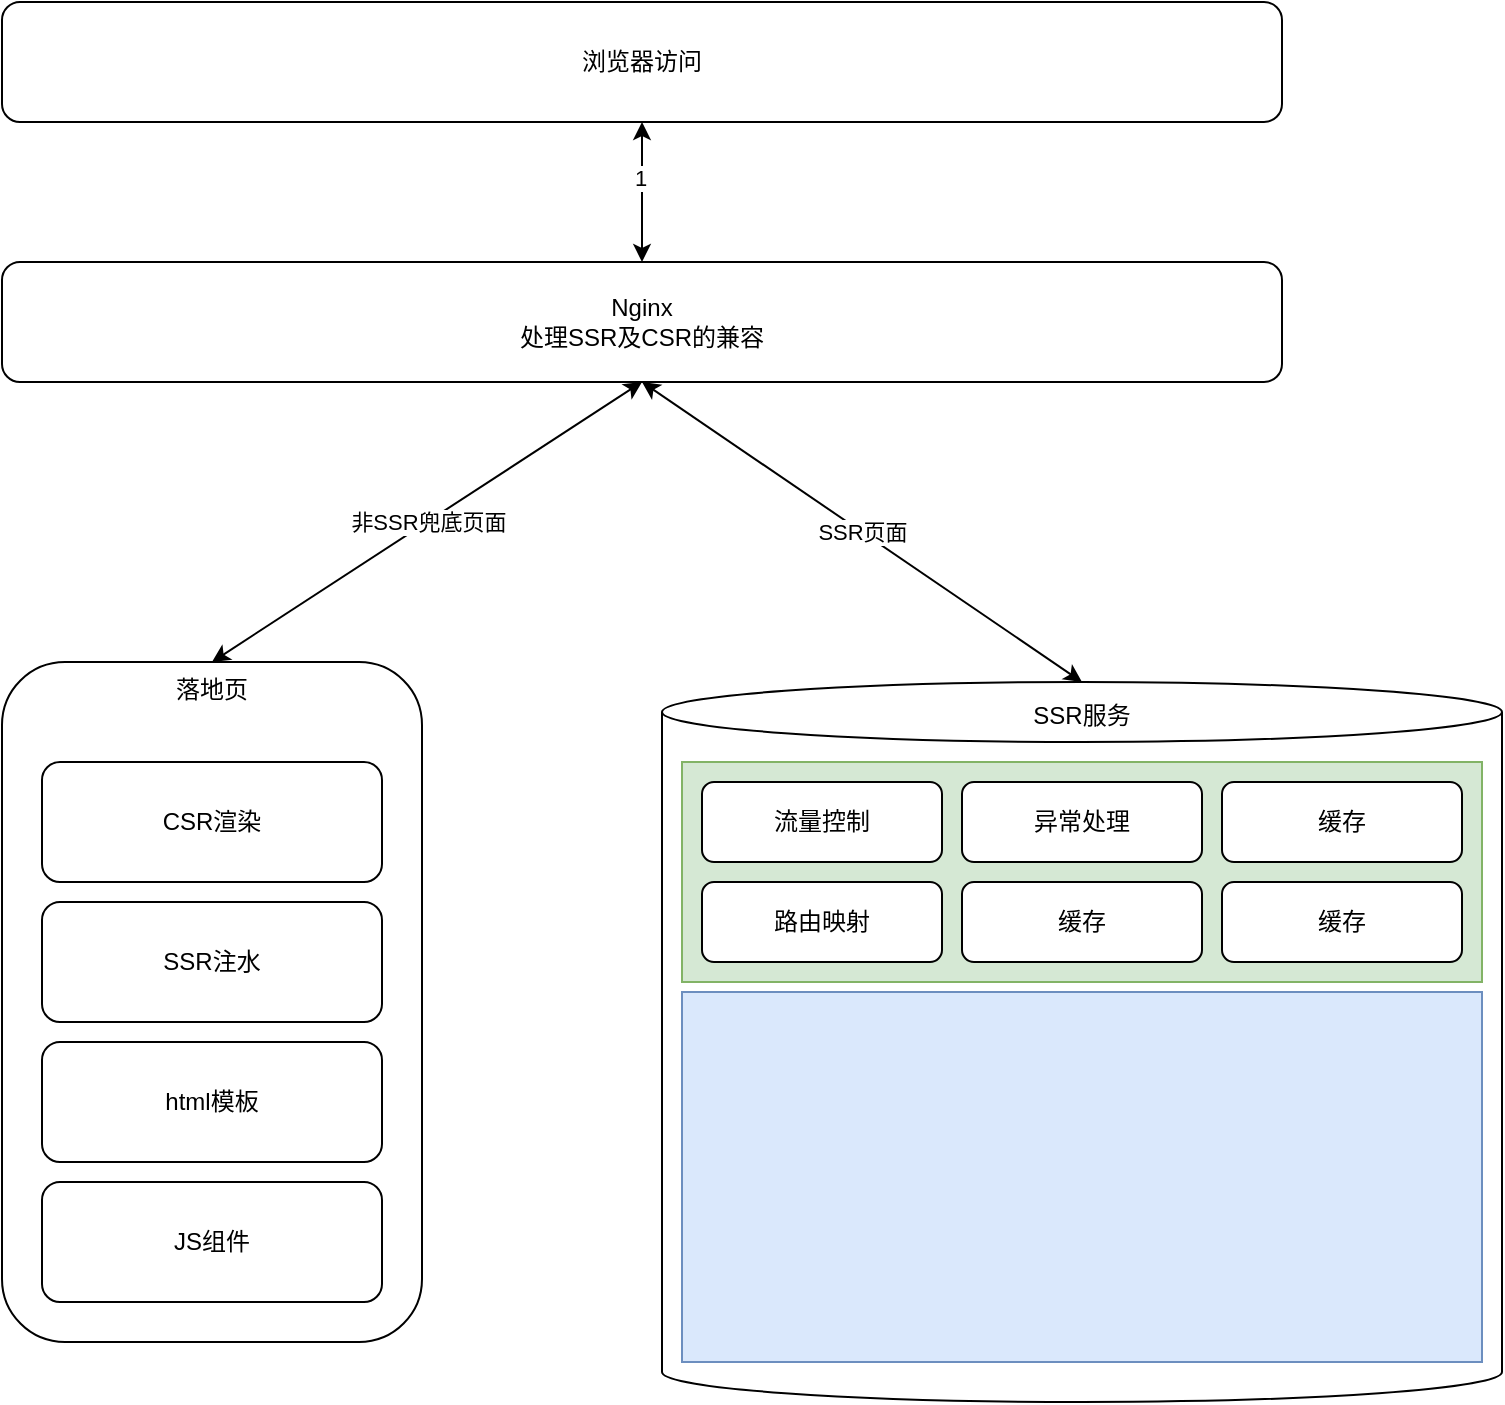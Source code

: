 <mxfile version="14.9.0" type="github">
  <diagram id="9-yt2hhoGuYzhfhXb_vu" name="Page-1">
    <mxGraphModel dx="1113" dy="760" grid="1" gridSize="10" guides="1" tooltips="1" connect="1" arrows="1" fold="1" page="1" pageScale="1" pageWidth="827" pageHeight="1169" math="0" shadow="0">
      <root>
        <mxCell id="0" />
        <mxCell id="1" parent="0" />
        <mxCell id="-KOCO0Kwgw4JrJA6LpJA-1" value="Nginx&lt;br&gt;处理SSR及CSR的兼容" style="rounded=1;whiteSpace=wrap;html=1;" vertex="1" parent="1">
          <mxGeometry x="40" y="150" width="640" height="60" as="geometry" />
        </mxCell>
        <mxCell id="-KOCO0Kwgw4JrJA6LpJA-2" value="落地页" style="rounded=1;whiteSpace=wrap;html=1;horizontal=1;verticalAlign=top;" vertex="1" parent="1">
          <mxGeometry x="40" y="350" width="210" height="340" as="geometry" />
        </mxCell>
        <mxCell id="-KOCO0Kwgw4JrJA6LpJA-10" value="浏览器访问" style="rounded=1;whiteSpace=wrap;html=1;" vertex="1" parent="1">
          <mxGeometry x="40" y="20" width="640" height="60" as="geometry" />
        </mxCell>
        <mxCell id="-KOCO0Kwgw4JrJA6LpJA-11" value="SSR页面" style="endArrow=classic;startArrow=classic;html=1;entryX=0.5;entryY=1;entryDx=0;entryDy=0;" edge="1" parent="1" target="-KOCO0Kwgw4JrJA6LpJA-1">
          <mxGeometry width="50" height="50" relative="1" as="geometry">
            <mxPoint x="580" y="360" as="sourcePoint" />
            <mxPoint x="320" y="300" as="targetPoint" />
          </mxGeometry>
        </mxCell>
        <mxCell id="-KOCO0Kwgw4JrJA6LpJA-13" value="" style="endArrow=classic;startArrow=classic;html=1;entryX=0.5;entryY=1;entryDx=0;entryDy=0;exitX=0.5;exitY=0;exitDx=0;exitDy=0;" edge="1" parent="1" source="-KOCO0Kwgw4JrJA6LpJA-1" target="-KOCO0Kwgw4JrJA6LpJA-10">
          <mxGeometry width="50" height="50" relative="1" as="geometry">
            <mxPoint x="340" y="150" as="sourcePoint" />
            <mxPoint x="390" y="100" as="targetPoint" />
          </mxGeometry>
        </mxCell>
        <mxCell id="-KOCO0Kwgw4JrJA6LpJA-14" value="1" style="edgeLabel;html=1;align=center;verticalAlign=middle;resizable=0;points=[];" vertex="1" connectable="0" parent="-KOCO0Kwgw4JrJA6LpJA-13">
          <mxGeometry x="0.227" y="1" relative="1" as="geometry">
            <mxPoint y="1" as="offset" />
          </mxGeometry>
        </mxCell>
        <mxCell id="-KOCO0Kwgw4JrJA6LpJA-15" value="非SSR兜底页面" style="endArrow=classic;startArrow=classic;html=1;exitX=0.5;exitY=0;exitDx=0;exitDy=0;" edge="1" parent="1" source="-KOCO0Kwgw4JrJA6LpJA-2">
          <mxGeometry width="50" height="50" relative="1" as="geometry">
            <mxPoint x="250" y="320" as="sourcePoint" />
            <mxPoint x="360" y="210" as="targetPoint" />
            <Array as="points" />
          </mxGeometry>
        </mxCell>
        <mxCell id="-KOCO0Kwgw4JrJA6LpJA-18" value="CSR渲染" style="rounded=1;whiteSpace=wrap;html=1;verticalAlign=middle;" vertex="1" parent="1">
          <mxGeometry x="60" y="400" width="170" height="60" as="geometry" />
        </mxCell>
        <mxCell id="-KOCO0Kwgw4JrJA6LpJA-19" value="SSR注水" style="rounded=1;whiteSpace=wrap;html=1;verticalAlign=middle;" vertex="1" parent="1">
          <mxGeometry x="60" y="470" width="170" height="60" as="geometry" />
        </mxCell>
        <mxCell id="-KOCO0Kwgw4JrJA6LpJA-20" value="html模板" style="rounded=1;whiteSpace=wrap;html=1;verticalAlign=middle;" vertex="1" parent="1">
          <mxGeometry x="60" y="540" width="170" height="60" as="geometry" />
        </mxCell>
        <mxCell id="-KOCO0Kwgw4JrJA6LpJA-21" value="JS组件" style="rounded=1;whiteSpace=wrap;html=1;verticalAlign=middle;" vertex="1" parent="1">
          <mxGeometry x="60" y="610" width="170" height="60" as="geometry" />
        </mxCell>
        <mxCell id="-KOCO0Kwgw4JrJA6LpJA-24" value="" style="shape=cylinder3;whiteSpace=wrap;html=1;boundedLbl=1;backgroundOutline=1;size=15;verticalAlign=top;" vertex="1" parent="1">
          <mxGeometry x="370" y="360" width="420" height="360" as="geometry" />
        </mxCell>
        <mxCell id="-KOCO0Kwgw4JrJA6LpJA-25" value="SSR服务" style="text;html=1;strokeColor=none;fillColor=none;align=center;verticalAlign=middle;whiteSpace=wrap;rounded=0;" vertex="1" parent="1">
          <mxGeometry x="550" y="367" width="60" height="20" as="geometry" />
        </mxCell>
        <mxCell id="-KOCO0Kwgw4JrJA6LpJA-26" value="" style="rounded=0;whiteSpace=wrap;html=1;verticalAlign=top;strokeColor=#82b366;fillColor=#d5e8d4;" vertex="1" parent="1">
          <mxGeometry x="380" y="400" width="400" height="110" as="geometry" />
        </mxCell>
        <mxCell id="-KOCO0Kwgw4JrJA6LpJA-27" value="流量控制" style="rounded=1;whiteSpace=wrap;html=1;verticalAlign=middle;" vertex="1" parent="1">
          <mxGeometry x="390" y="410" width="120" height="40" as="geometry" />
        </mxCell>
        <mxCell id="-KOCO0Kwgw4JrJA6LpJA-28" value="异常处理" style="rounded=1;whiteSpace=wrap;html=1;verticalAlign=middle;" vertex="1" parent="1">
          <mxGeometry x="520" y="410" width="120" height="40" as="geometry" />
        </mxCell>
        <mxCell id="-KOCO0Kwgw4JrJA6LpJA-29" value="缓存" style="rounded=1;whiteSpace=wrap;html=1;verticalAlign=middle;" vertex="1" parent="1">
          <mxGeometry x="650" y="410" width="120" height="40" as="geometry" />
        </mxCell>
        <mxCell id="-KOCO0Kwgw4JrJA6LpJA-30" value="路由映射" style="rounded=1;whiteSpace=wrap;html=1;verticalAlign=middle;" vertex="1" parent="1">
          <mxGeometry x="390" y="460" width="120" height="40" as="geometry" />
        </mxCell>
        <mxCell id="-KOCO0Kwgw4JrJA6LpJA-31" value="缓存" style="rounded=1;whiteSpace=wrap;html=1;verticalAlign=middle;" vertex="1" parent="1">
          <mxGeometry x="520" y="460" width="120" height="40" as="geometry" />
        </mxCell>
        <mxCell id="-KOCO0Kwgw4JrJA6LpJA-32" value="缓存" style="rounded=1;whiteSpace=wrap;html=1;verticalAlign=middle;" vertex="1" parent="1">
          <mxGeometry x="650" y="460" width="120" height="40" as="geometry" />
        </mxCell>
        <mxCell id="-KOCO0Kwgw4JrJA6LpJA-33" value="" style="rounded=0;whiteSpace=wrap;html=1;verticalAlign=middle;fillColor=#dae8fc;strokeColor=#6c8ebf;" vertex="1" parent="1">
          <mxGeometry x="380" y="515" width="400" height="185" as="geometry" />
        </mxCell>
      </root>
    </mxGraphModel>
  </diagram>
</mxfile>
